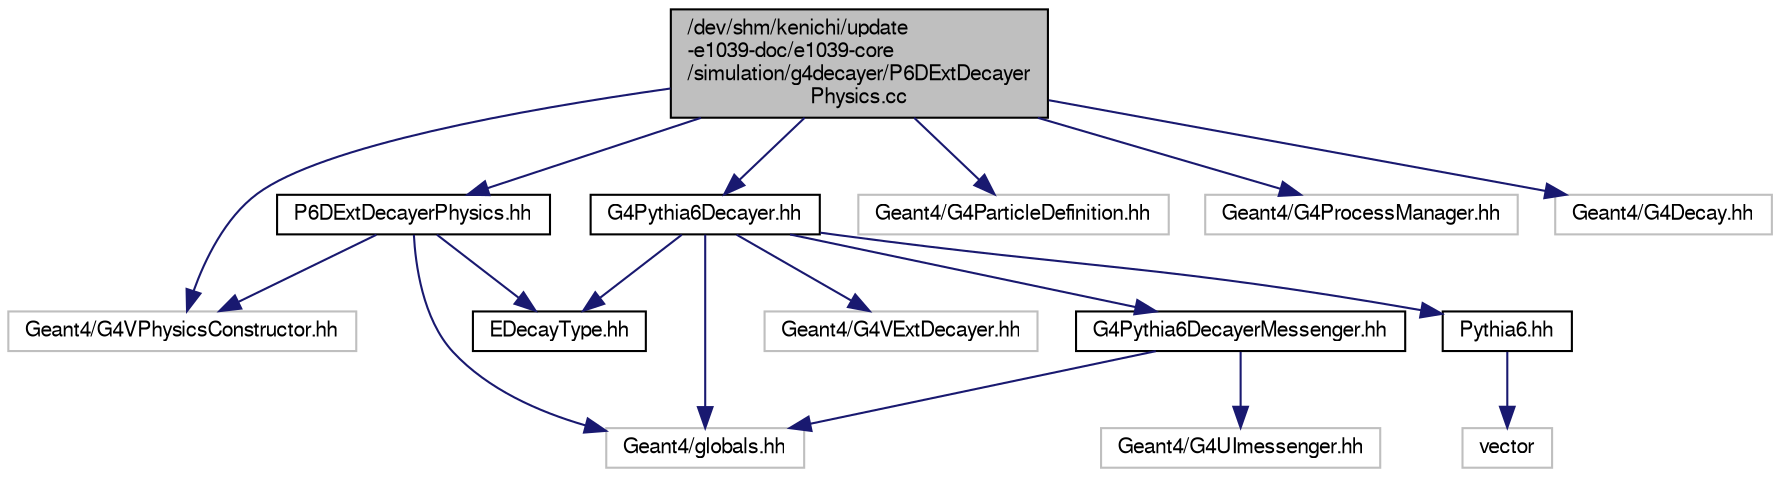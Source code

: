 digraph "/dev/shm/kenichi/update-e1039-doc/e1039-core/simulation/g4decayer/P6DExtDecayerPhysics.cc"
{
  bgcolor="transparent";
  edge [fontname="FreeSans",fontsize="10",labelfontname="FreeSans",labelfontsize="10"];
  node [fontname="FreeSans",fontsize="10",shape=record];
  Node1 [label="/dev/shm/kenichi/update\l-e1039-doc/e1039-core\l/simulation/g4decayer/P6DExtDecayer\lPhysics.cc",height=0.2,width=0.4,color="black", fillcolor="grey75", style="filled" fontcolor="black"];
  Node1 -> Node2 [color="midnightblue",fontsize="10",style="solid",fontname="FreeSans"];
  Node2 [label="P6DExtDecayerPhysics.hh",height=0.2,width=0.4,color="black",URL="$de/dc3/P6DExtDecayerPhysics_8hh.html"];
  Node2 -> Node3 [color="midnightblue",fontsize="10",style="solid",fontname="FreeSans"];
  Node3 [label="EDecayType.hh",height=0.2,width=0.4,color="black",URL="$d9/d5f/EDecayType_8hh.html"];
  Node2 -> Node4 [color="midnightblue",fontsize="10",style="solid",fontname="FreeSans"];
  Node4 [label="Geant4/globals.hh",height=0.2,width=0.4,color="grey75"];
  Node2 -> Node5 [color="midnightblue",fontsize="10",style="solid",fontname="FreeSans"];
  Node5 [label="Geant4/G4VPhysicsConstructor.hh",height=0.2,width=0.4,color="grey75"];
  Node1 -> Node6 [color="midnightblue",fontsize="10",style="solid",fontname="FreeSans"];
  Node6 [label="G4Pythia6Decayer.hh",height=0.2,width=0.4,color="black",URL="$d7/dfd/G4Pythia6Decayer_8hh.html"];
  Node6 -> Node7 [color="midnightblue",fontsize="10",style="solid",fontname="FreeSans"];
  Node7 [label="G4Pythia6DecayerMessenger.hh",height=0.2,width=0.4,color="black",URL="$d4/d61/G4Pythia6DecayerMessenger_8hh.html"];
  Node7 -> Node8 [color="midnightblue",fontsize="10",style="solid",fontname="FreeSans"];
  Node8 [label="Geant4/G4UImessenger.hh",height=0.2,width=0.4,color="grey75"];
  Node7 -> Node4 [color="midnightblue",fontsize="10",style="solid",fontname="FreeSans"];
  Node6 -> Node9 [color="midnightblue",fontsize="10",style="solid",fontname="FreeSans"];
  Node9 [label="Pythia6.hh",height=0.2,width=0.4,color="black",URL="$d3/d86/Pythia6_8hh.html"];
  Node9 -> Node10 [color="midnightblue",fontsize="10",style="solid",fontname="FreeSans"];
  Node10 [label="vector",height=0.2,width=0.4,color="grey75"];
  Node6 -> Node3 [color="midnightblue",fontsize="10",style="solid",fontname="FreeSans"];
  Node6 -> Node11 [color="midnightblue",fontsize="10",style="solid",fontname="FreeSans"];
  Node11 [label="Geant4/G4VExtDecayer.hh",height=0.2,width=0.4,color="grey75"];
  Node6 -> Node4 [color="midnightblue",fontsize="10",style="solid",fontname="FreeSans"];
  Node1 -> Node5 [color="midnightblue",fontsize="10",style="solid",fontname="FreeSans"];
  Node1 -> Node12 [color="midnightblue",fontsize="10",style="solid",fontname="FreeSans"];
  Node12 [label="Geant4/G4ParticleDefinition.hh",height=0.2,width=0.4,color="grey75"];
  Node1 -> Node13 [color="midnightblue",fontsize="10",style="solid",fontname="FreeSans"];
  Node13 [label="Geant4/G4ProcessManager.hh",height=0.2,width=0.4,color="grey75"];
  Node1 -> Node14 [color="midnightblue",fontsize="10",style="solid",fontname="FreeSans"];
  Node14 [label="Geant4/G4Decay.hh",height=0.2,width=0.4,color="grey75"];
}
